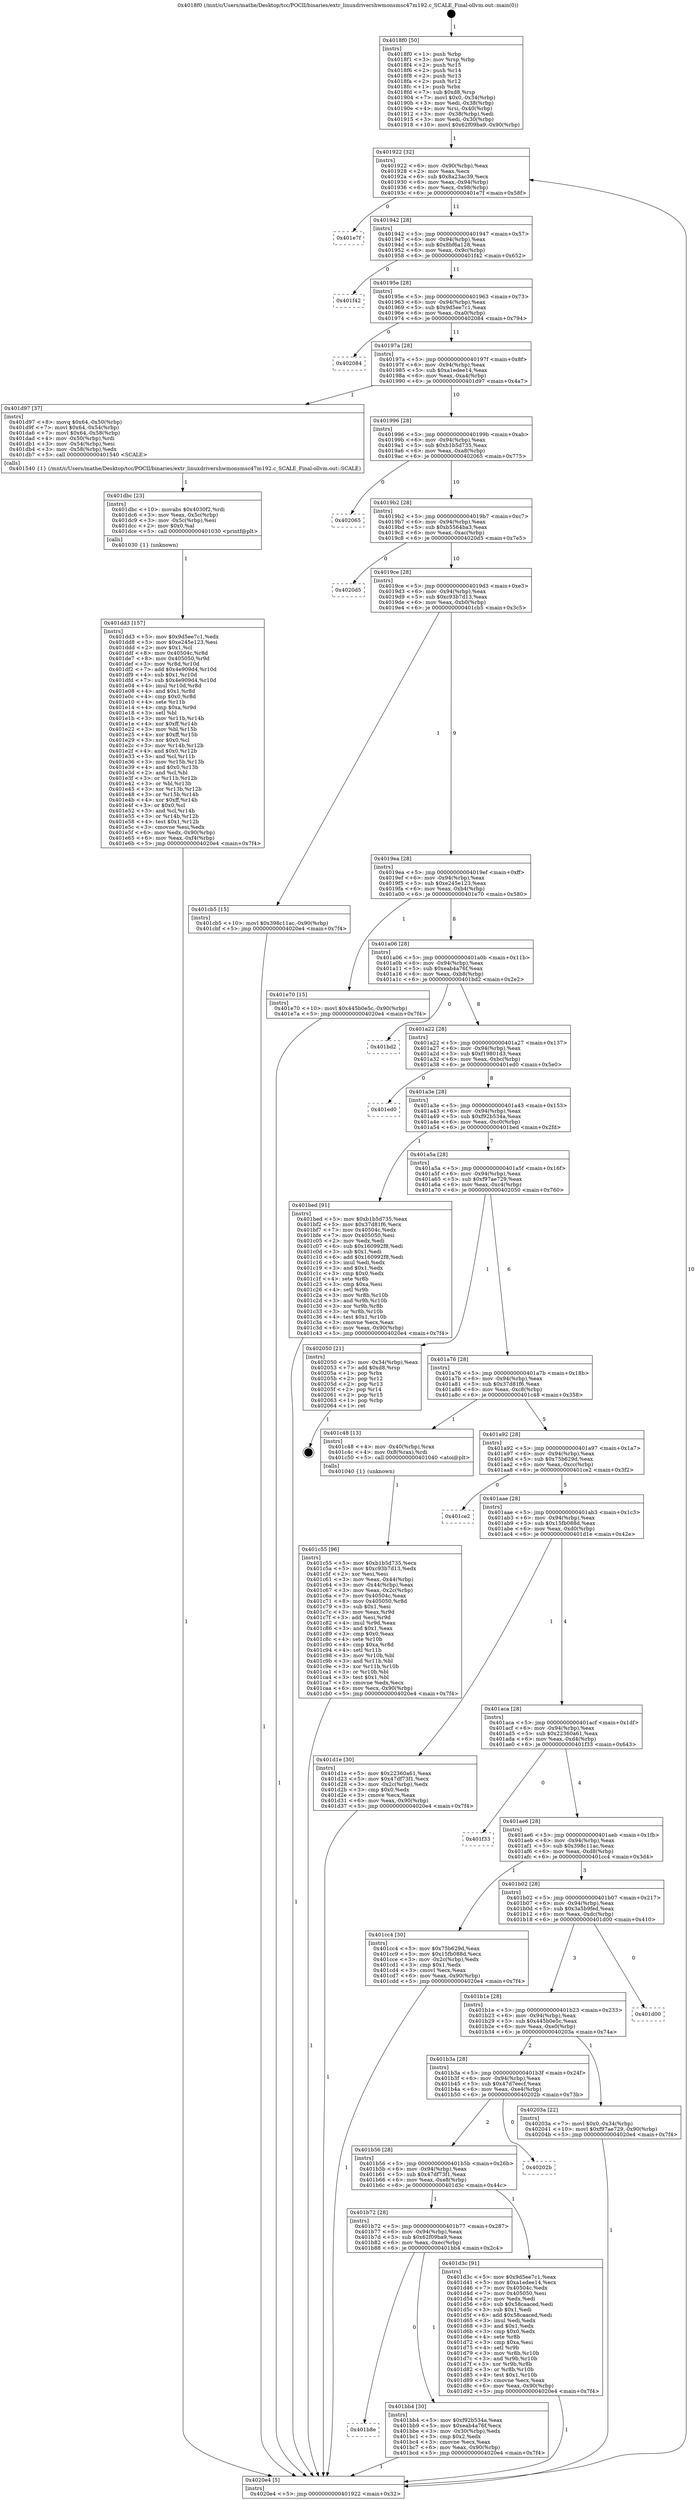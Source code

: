 digraph "0x4018f0" {
  label = "0x4018f0 (/mnt/c/Users/mathe/Desktop/tcc/POCII/binaries/extr_linuxdrivershwmonsmsc47m192.c_SCALE_Final-ollvm.out::main(0))"
  labelloc = "t"
  node[shape=record]

  Entry [label="",width=0.3,height=0.3,shape=circle,fillcolor=black,style=filled]
  "0x401922" [label="{
     0x401922 [32]\l
     | [instrs]\l
     &nbsp;&nbsp;0x401922 \<+6\>: mov -0x90(%rbp),%eax\l
     &nbsp;&nbsp;0x401928 \<+2\>: mov %eax,%ecx\l
     &nbsp;&nbsp;0x40192a \<+6\>: sub $0x8a23ac39,%ecx\l
     &nbsp;&nbsp;0x401930 \<+6\>: mov %eax,-0x94(%rbp)\l
     &nbsp;&nbsp;0x401936 \<+6\>: mov %ecx,-0x98(%rbp)\l
     &nbsp;&nbsp;0x40193c \<+6\>: je 0000000000401e7f \<main+0x58f\>\l
  }"]
  "0x401e7f" [label="{
     0x401e7f\l
  }", style=dashed]
  "0x401942" [label="{
     0x401942 [28]\l
     | [instrs]\l
     &nbsp;&nbsp;0x401942 \<+5\>: jmp 0000000000401947 \<main+0x57\>\l
     &nbsp;&nbsp;0x401947 \<+6\>: mov -0x94(%rbp),%eax\l
     &nbsp;&nbsp;0x40194d \<+5\>: sub $0x8bf6a128,%eax\l
     &nbsp;&nbsp;0x401952 \<+6\>: mov %eax,-0x9c(%rbp)\l
     &nbsp;&nbsp;0x401958 \<+6\>: je 0000000000401f42 \<main+0x652\>\l
  }"]
  Exit [label="",width=0.3,height=0.3,shape=circle,fillcolor=black,style=filled,peripheries=2]
  "0x401f42" [label="{
     0x401f42\l
  }", style=dashed]
  "0x40195e" [label="{
     0x40195e [28]\l
     | [instrs]\l
     &nbsp;&nbsp;0x40195e \<+5\>: jmp 0000000000401963 \<main+0x73\>\l
     &nbsp;&nbsp;0x401963 \<+6\>: mov -0x94(%rbp),%eax\l
     &nbsp;&nbsp;0x401969 \<+5\>: sub $0x9d5ee7c1,%eax\l
     &nbsp;&nbsp;0x40196e \<+6\>: mov %eax,-0xa0(%rbp)\l
     &nbsp;&nbsp;0x401974 \<+6\>: je 0000000000402084 \<main+0x794\>\l
  }"]
  "0x401dd3" [label="{
     0x401dd3 [157]\l
     | [instrs]\l
     &nbsp;&nbsp;0x401dd3 \<+5\>: mov $0x9d5ee7c1,%edx\l
     &nbsp;&nbsp;0x401dd8 \<+5\>: mov $0xe245e123,%esi\l
     &nbsp;&nbsp;0x401ddd \<+2\>: mov $0x1,%cl\l
     &nbsp;&nbsp;0x401ddf \<+8\>: mov 0x40504c,%r8d\l
     &nbsp;&nbsp;0x401de7 \<+8\>: mov 0x405050,%r9d\l
     &nbsp;&nbsp;0x401def \<+3\>: mov %r8d,%r10d\l
     &nbsp;&nbsp;0x401df2 \<+7\>: add $0x4e909d4,%r10d\l
     &nbsp;&nbsp;0x401df9 \<+4\>: sub $0x1,%r10d\l
     &nbsp;&nbsp;0x401dfd \<+7\>: sub $0x4e909d4,%r10d\l
     &nbsp;&nbsp;0x401e04 \<+4\>: imul %r10d,%r8d\l
     &nbsp;&nbsp;0x401e08 \<+4\>: and $0x1,%r8d\l
     &nbsp;&nbsp;0x401e0c \<+4\>: cmp $0x0,%r8d\l
     &nbsp;&nbsp;0x401e10 \<+4\>: sete %r11b\l
     &nbsp;&nbsp;0x401e14 \<+4\>: cmp $0xa,%r9d\l
     &nbsp;&nbsp;0x401e18 \<+3\>: setl %bl\l
     &nbsp;&nbsp;0x401e1b \<+3\>: mov %r11b,%r14b\l
     &nbsp;&nbsp;0x401e1e \<+4\>: xor $0xff,%r14b\l
     &nbsp;&nbsp;0x401e22 \<+3\>: mov %bl,%r15b\l
     &nbsp;&nbsp;0x401e25 \<+4\>: xor $0xff,%r15b\l
     &nbsp;&nbsp;0x401e29 \<+3\>: xor $0x0,%cl\l
     &nbsp;&nbsp;0x401e2c \<+3\>: mov %r14b,%r12b\l
     &nbsp;&nbsp;0x401e2f \<+4\>: and $0x0,%r12b\l
     &nbsp;&nbsp;0x401e33 \<+3\>: and %cl,%r11b\l
     &nbsp;&nbsp;0x401e36 \<+3\>: mov %r15b,%r13b\l
     &nbsp;&nbsp;0x401e39 \<+4\>: and $0x0,%r13b\l
     &nbsp;&nbsp;0x401e3d \<+2\>: and %cl,%bl\l
     &nbsp;&nbsp;0x401e3f \<+3\>: or %r11b,%r12b\l
     &nbsp;&nbsp;0x401e42 \<+3\>: or %bl,%r13b\l
     &nbsp;&nbsp;0x401e45 \<+3\>: xor %r13b,%r12b\l
     &nbsp;&nbsp;0x401e48 \<+3\>: or %r15b,%r14b\l
     &nbsp;&nbsp;0x401e4b \<+4\>: xor $0xff,%r14b\l
     &nbsp;&nbsp;0x401e4f \<+3\>: or $0x0,%cl\l
     &nbsp;&nbsp;0x401e52 \<+3\>: and %cl,%r14b\l
     &nbsp;&nbsp;0x401e55 \<+3\>: or %r14b,%r12b\l
     &nbsp;&nbsp;0x401e58 \<+4\>: test $0x1,%r12b\l
     &nbsp;&nbsp;0x401e5c \<+3\>: cmovne %esi,%edx\l
     &nbsp;&nbsp;0x401e5f \<+6\>: mov %edx,-0x90(%rbp)\l
     &nbsp;&nbsp;0x401e65 \<+6\>: mov %eax,-0xf4(%rbp)\l
     &nbsp;&nbsp;0x401e6b \<+5\>: jmp 00000000004020e4 \<main+0x7f4\>\l
  }"]
  "0x402084" [label="{
     0x402084\l
  }", style=dashed]
  "0x40197a" [label="{
     0x40197a [28]\l
     | [instrs]\l
     &nbsp;&nbsp;0x40197a \<+5\>: jmp 000000000040197f \<main+0x8f\>\l
     &nbsp;&nbsp;0x40197f \<+6\>: mov -0x94(%rbp),%eax\l
     &nbsp;&nbsp;0x401985 \<+5\>: sub $0xa1edee14,%eax\l
     &nbsp;&nbsp;0x40198a \<+6\>: mov %eax,-0xa4(%rbp)\l
     &nbsp;&nbsp;0x401990 \<+6\>: je 0000000000401d97 \<main+0x4a7\>\l
  }"]
  "0x401dbc" [label="{
     0x401dbc [23]\l
     | [instrs]\l
     &nbsp;&nbsp;0x401dbc \<+10\>: movabs $0x4030f2,%rdi\l
     &nbsp;&nbsp;0x401dc6 \<+3\>: mov %eax,-0x5c(%rbp)\l
     &nbsp;&nbsp;0x401dc9 \<+3\>: mov -0x5c(%rbp),%esi\l
     &nbsp;&nbsp;0x401dcc \<+2\>: mov $0x0,%al\l
     &nbsp;&nbsp;0x401dce \<+5\>: call 0000000000401030 \<printf@plt\>\l
     | [calls]\l
     &nbsp;&nbsp;0x401030 \{1\} (unknown)\l
  }"]
  "0x401d97" [label="{
     0x401d97 [37]\l
     | [instrs]\l
     &nbsp;&nbsp;0x401d97 \<+8\>: movq $0x64,-0x50(%rbp)\l
     &nbsp;&nbsp;0x401d9f \<+7\>: movl $0x64,-0x54(%rbp)\l
     &nbsp;&nbsp;0x401da6 \<+7\>: movl $0x64,-0x58(%rbp)\l
     &nbsp;&nbsp;0x401dad \<+4\>: mov -0x50(%rbp),%rdi\l
     &nbsp;&nbsp;0x401db1 \<+3\>: mov -0x54(%rbp),%esi\l
     &nbsp;&nbsp;0x401db4 \<+3\>: mov -0x58(%rbp),%edx\l
     &nbsp;&nbsp;0x401db7 \<+5\>: call 0000000000401540 \<SCALE\>\l
     | [calls]\l
     &nbsp;&nbsp;0x401540 \{1\} (/mnt/c/Users/mathe/Desktop/tcc/POCII/binaries/extr_linuxdrivershwmonsmsc47m192.c_SCALE_Final-ollvm.out::SCALE)\l
  }"]
  "0x401996" [label="{
     0x401996 [28]\l
     | [instrs]\l
     &nbsp;&nbsp;0x401996 \<+5\>: jmp 000000000040199b \<main+0xab\>\l
     &nbsp;&nbsp;0x40199b \<+6\>: mov -0x94(%rbp),%eax\l
     &nbsp;&nbsp;0x4019a1 \<+5\>: sub $0xb1b5d735,%eax\l
     &nbsp;&nbsp;0x4019a6 \<+6\>: mov %eax,-0xa8(%rbp)\l
     &nbsp;&nbsp;0x4019ac \<+6\>: je 0000000000402065 \<main+0x775\>\l
  }"]
  "0x401c55" [label="{
     0x401c55 [96]\l
     | [instrs]\l
     &nbsp;&nbsp;0x401c55 \<+5\>: mov $0xb1b5d735,%ecx\l
     &nbsp;&nbsp;0x401c5a \<+5\>: mov $0xc93b7d13,%edx\l
     &nbsp;&nbsp;0x401c5f \<+2\>: xor %esi,%esi\l
     &nbsp;&nbsp;0x401c61 \<+3\>: mov %eax,-0x44(%rbp)\l
     &nbsp;&nbsp;0x401c64 \<+3\>: mov -0x44(%rbp),%eax\l
     &nbsp;&nbsp;0x401c67 \<+3\>: mov %eax,-0x2c(%rbp)\l
     &nbsp;&nbsp;0x401c6a \<+7\>: mov 0x40504c,%eax\l
     &nbsp;&nbsp;0x401c71 \<+8\>: mov 0x405050,%r8d\l
     &nbsp;&nbsp;0x401c79 \<+3\>: sub $0x1,%esi\l
     &nbsp;&nbsp;0x401c7c \<+3\>: mov %eax,%r9d\l
     &nbsp;&nbsp;0x401c7f \<+3\>: add %esi,%r9d\l
     &nbsp;&nbsp;0x401c82 \<+4\>: imul %r9d,%eax\l
     &nbsp;&nbsp;0x401c86 \<+3\>: and $0x1,%eax\l
     &nbsp;&nbsp;0x401c89 \<+3\>: cmp $0x0,%eax\l
     &nbsp;&nbsp;0x401c8c \<+4\>: sete %r10b\l
     &nbsp;&nbsp;0x401c90 \<+4\>: cmp $0xa,%r8d\l
     &nbsp;&nbsp;0x401c94 \<+4\>: setl %r11b\l
     &nbsp;&nbsp;0x401c98 \<+3\>: mov %r10b,%bl\l
     &nbsp;&nbsp;0x401c9b \<+3\>: and %r11b,%bl\l
     &nbsp;&nbsp;0x401c9e \<+3\>: xor %r11b,%r10b\l
     &nbsp;&nbsp;0x401ca1 \<+3\>: or %r10b,%bl\l
     &nbsp;&nbsp;0x401ca4 \<+3\>: test $0x1,%bl\l
     &nbsp;&nbsp;0x401ca7 \<+3\>: cmovne %edx,%ecx\l
     &nbsp;&nbsp;0x401caa \<+6\>: mov %ecx,-0x90(%rbp)\l
     &nbsp;&nbsp;0x401cb0 \<+5\>: jmp 00000000004020e4 \<main+0x7f4\>\l
  }"]
  "0x402065" [label="{
     0x402065\l
  }", style=dashed]
  "0x4019b2" [label="{
     0x4019b2 [28]\l
     | [instrs]\l
     &nbsp;&nbsp;0x4019b2 \<+5\>: jmp 00000000004019b7 \<main+0xc7\>\l
     &nbsp;&nbsp;0x4019b7 \<+6\>: mov -0x94(%rbp),%eax\l
     &nbsp;&nbsp;0x4019bd \<+5\>: sub $0xb5564ba3,%eax\l
     &nbsp;&nbsp;0x4019c2 \<+6\>: mov %eax,-0xac(%rbp)\l
     &nbsp;&nbsp;0x4019c8 \<+6\>: je 00000000004020d5 \<main+0x7e5\>\l
  }"]
  "0x4018f0" [label="{
     0x4018f0 [50]\l
     | [instrs]\l
     &nbsp;&nbsp;0x4018f0 \<+1\>: push %rbp\l
     &nbsp;&nbsp;0x4018f1 \<+3\>: mov %rsp,%rbp\l
     &nbsp;&nbsp;0x4018f4 \<+2\>: push %r15\l
     &nbsp;&nbsp;0x4018f6 \<+2\>: push %r14\l
     &nbsp;&nbsp;0x4018f8 \<+2\>: push %r13\l
     &nbsp;&nbsp;0x4018fa \<+2\>: push %r12\l
     &nbsp;&nbsp;0x4018fc \<+1\>: push %rbx\l
     &nbsp;&nbsp;0x4018fd \<+7\>: sub $0xd8,%rsp\l
     &nbsp;&nbsp;0x401904 \<+7\>: movl $0x0,-0x34(%rbp)\l
     &nbsp;&nbsp;0x40190b \<+3\>: mov %edi,-0x38(%rbp)\l
     &nbsp;&nbsp;0x40190e \<+4\>: mov %rsi,-0x40(%rbp)\l
     &nbsp;&nbsp;0x401912 \<+3\>: mov -0x38(%rbp),%edi\l
     &nbsp;&nbsp;0x401915 \<+3\>: mov %edi,-0x30(%rbp)\l
     &nbsp;&nbsp;0x401918 \<+10\>: movl $0x62f09ba9,-0x90(%rbp)\l
  }"]
  "0x4020d5" [label="{
     0x4020d5\l
  }", style=dashed]
  "0x4019ce" [label="{
     0x4019ce [28]\l
     | [instrs]\l
     &nbsp;&nbsp;0x4019ce \<+5\>: jmp 00000000004019d3 \<main+0xe3\>\l
     &nbsp;&nbsp;0x4019d3 \<+6\>: mov -0x94(%rbp),%eax\l
     &nbsp;&nbsp;0x4019d9 \<+5\>: sub $0xc93b7d13,%eax\l
     &nbsp;&nbsp;0x4019de \<+6\>: mov %eax,-0xb0(%rbp)\l
     &nbsp;&nbsp;0x4019e4 \<+6\>: je 0000000000401cb5 \<main+0x3c5\>\l
  }"]
  "0x4020e4" [label="{
     0x4020e4 [5]\l
     | [instrs]\l
     &nbsp;&nbsp;0x4020e4 \<+5\>: jmp 0000000000401922 \<main+0x32\>\l
  }"]
  "0x401cb5" [label="{
     0x401cb5 [15]\l
     | [instrs]\l
     &nbsp;&nbsp;0x401cb5 \<+10\>: movl $0x398c11ac,-0x90(%rbp)\l
     &nbsp;&nbsp;0x401cbf \<+5\>: jmp 00000000004020e4 \<main+0x7f4\>\l
  }"]
  "0x4019ea" [label="{
     0x4019ea [28]\l
     | [instrs]\l
     &nbsp;&nbsp;0x4019ea \<+5\>: jmp 00000000004019ef \<main+0xff\>\l
     &nbsp;&nbsp;0x4019ef \<+6\>: mov -0x94(%rbp),%eax\l
     &nbsp;&nbsp;0x4019f5 \<+5\>: sub $0xe245e123,%eax\l
     &nbsp;&nbsp;0x4019fa \<+6\>: mov %eax,-0xb4(%rbp)\l
     &nbsp;&nbsp;0x401a00 \<+6\>: je 0000000000401e70 \<main+0x580\>\l
  }"]
  "0x401b8e" [label="{
     0x401b8e\l
  }", style=dashed]
  "0x401e70" [label="{
     0x401e70 [15]\l
     | [instrs]\l
     &nbsp;&nbsp;0x401e70 \<+10\>: movl $0x445b0e5c,-0x90(%rbp)\l
     &nbsp;&nbsp;0x401e7a \<+5\>: jmp 00000000004020e4 \<main+0x7f4\>\l
  }"]
  "0x401a06" [label="{
     0x401a06 [28]\l
     | [instrs]\l
     &nbsp;&nbsp;0x401a06 \<+5\>: jmp 0000000000401a0b \<main+0x11b\>\l
     &nbsp;&nbsp;0x401a0b \<+6\>: mov -0x94(%rbp),%eax\l
     &nbsp;&nbsp;0x401a11 \<+5\>: sub $0xeab4a76f,%eax\l
     &nbsp;&nbsp;0x401a16 \<+6\>: mov %eax,-0xb8(%rbp)\l
     &nbsp;&nbsp;0x401a1c \<+6\>: je 0000000000401bd2 \<main+0x2e2\>\l
  }"]
  "0x401bb4" [label="{
     0x401bb4 [30]\l
     | [instrs]\l
     &nbsp;&nbsp;0x401bb4 \<+5\>: mov $0xf92b534a,%eax\l
     &nbsp;&nbsp;0x401bb9 \<+5\>: mov $0xeab4a76f,%ecx\l
     &nbsp;&nbsp;0x401bbe \<+3\>: mov -0x30(%rbp),%edx\l
     &nbsp;&nbsp;0x401bc1 \<+3\>: cmp $0x2,%edx\l
     &nbsp;&nbsp;0x401bc4 \<+3\>: cmovne %ecx,%eax\l
     &nbsp;&nbsp;0x401bc7 \<+6\>: mov %eax,-0x90(%rbp)\l
     &nbsp;&nbsp;0x401bcd \<+5\>: jmp 00000000004020e4 \<main+0x7f4\>\l
  }"]
  "0x401bd2" [label="{
     0x401bd2\l
  }", style=dashed]
  "0x401a22" [label="{
     0x401a22 [28]\l
     | [instrs]\l
     &nbsp;&nbsp;0x401a22 \<+5\>: jmp 0000000000401a27 \<main+0x137\>\l
     &nbsp;&nbsp;0x401a27 \<+6\>: mov -0x94(%rbp),%eax\l
     &nbsp;&nbsp;0x401a2d \<+5\>: sub $0xf19801d3,%eax\l
     &nbsp;&nbsp;0x401a32 \<+6\>: mov %eax,-0xbc(%rbp)\l
     &nbsp;&nbsp;0x401a38 \<+6\>: je 0000000000401ed0 \<main+0x5e0\>\l
  }"]
  "0x401b72" [label="{
     0x401b72 [28]\l
     | [instrs]\l
     &nbsp;&nbsp;0x401b72 \<+5\>: jmp 0000000000401b77 \<main+0x287\>\l
     &nbsp;&nbsp;0x401b77 \<+6\>: mov -0x94(%rbp),%eax\l
     &nbsp;&nbsp;0x401b7d \<+5\>: sub $0x62f09ba9,%eax\l
     &nbsp;&nbsp;0x401b82 \<+6\>: mov %eax,-0xec(%rbp)\l
     &nbsp;&nbsp;0x401b88 \<+6\>: je 0000000000401bb4 \<main+0x2c4\>\l
  }"]
  "0x401ed0" [label="{
     0x401ed0\l
  }", style=dashed]
  "0x401a3e" [label="{
     0x401a3e [28]\l
     | [instrs]\l
     &nbsp;&nbsp;0x401a3e \<+5\>: jmp 0000000000401a43 \<main+0x153\>\l
     &nbsp;&nbsp;0x401a43 \<+6\>: mov -0x94(%rbp),%eax\l
     &nbsp;&nbsp;0x401a49 \<+5\>: sub $0xf92b534a,%eax\l
     &nbsp;&nbsp;0x401a4e \<+6\>: mov %eax,-0xc0(%rbp)\l
     &nbsp;&nbsp;0x401a54 \<+6\>: je 0000000000401bed \<main+0x2fd\>\l
  }"]
  "0x401d3c" [label="{
     0x401d3c [91]\l
     | [instrs]\l
     &nbsp;&nbsp;0x401d3c \<+5\>: mov $0x9d5ee7c1,%eax\l
     &nbsp;&nbsp;0x401d41 \<+5\>: mov $0xa1edee14,%ecx\l
     &nbsp;&nbsp;0x401d46 \<+7\>: mov 0x40504c,%edx\l
     &nbsp;&nbsp;0x401d4d \<+7\>: mov 0x405050,%esi\l
     &nbsp;&nbsp;0x401d54 \<+2\>: mov %edx,%edi\l
     &nbsp;&nbsp;0x401d56 \<+6\>: sub $0x58caaced,%edi\l
     &nbsp;&nbsp;0x401d5c \<+3\>: sub $0x1,%edi\l
     &nbsp;&nbsp;0x401d5f \<+6\>: add $0x58caaced,%edi\l
     &nbsp;&nbsp;0x401d65 \<+3\>: imul %edi,%edx\l
     &nbsp;&nbsp;0x401d68 \<+3\>: and $0x1,%edx\l
     &nbsp;&nbsp;0x401d6b \<+3\>: cmp $0x0,%edx\l
     &nbsp;&nbsp;0x401d6e \<+4\>: sete %r8b\l
     &nbsp;&nbsp;0x401d72 \<+3\>: cmp $0xa,%esi\l
     &nbsp;&nbsp;0x401d75 \<+4\>: setl %r9b\l
     &nbsp;&nbsp;0x401d79 \<+3\>: mov %r8b,%r10b\l
     &nbsp;&nbsp;0x401d7c \<+3\>: and %r9b,%r10b\l
     &nbsp;&nbsp;0x401d7f \<+3\>: xor %r9b,%r8b\l
     &nbsp;&nbsp;0x401d82 \<+3\>: or %r8b,%r10b\l
     &nbsp;&nbsp;0x401d85 \<+4\>: test $0x1,%r10b\l
     &nbsp;&nbsp;0x401d89 \<+3\>: cmovne %ecx,%eax\l
     &nbsp;&nbsp;0x401d8c \<+6\>: mov %eax,-0x90(%rbp)\l
     &nbsp;&nbsp;0x401d92 \<+5\>: jmp 00000000004020e4 \<main+0x7f4\>\l
  }"]
  "0x401bed" [label="{
     0x401bed [91]\l
     | [instrs]\l
     &nbsp;&nbsp;0x401bed \<+5\>: mov $0xb1b5d735,%eax\l
     &nbsp;&nbsp;0x401bf2 \<+5\>: mov $0x37d81f6,%ecx\l
     &nbsp;&nbsp;0x401bf7 \<+7\>: mov 0x40504c,%edx\l
     &nbsp;&nbsp;0x401bfe \<+7\>: mov 0x405050,%esi\l
     &nbsp;&nbsp;0x401c05 \<+2\>: mov %edx,%edi\l
     &nbsp;&nbsp;0x401c07 \<+6\>: sub $0x160992f8,%edi\l
     &nbsp;&nbsp;0x401c0d \<+3\>: sub $0x1,%edi\l
     &nbsp;&nbsp;0x401c10 \<+6\>: add $0x160992f8,%edi\l
     &nbsp;&nbsp;0x401c16 \<+3\>: imul %edi,%edx\l
     &nbsp;&nbsp;0x401c19 \<+3\>: and $0x1,%edx\l
     &nbsp;&nbsp;0x401c1c \<+3\>: cmp $0x0,%edx\l
     &nbsp;&nbsp;0x401c1f \<+4\>: sete %r8b\l
     &nbsp;&nbsp;0x401c23 \<+3\>: cmp $0xa,%esi\l
     &nbsp;&nbsp;0x401c26 \<+4\>: setl %r9b\l
     &nbsp;&nbsp;0x401c2a \<+3\>: mov %r8b,%r10b\l
     &nbsp;&nbsp;0x401c2d \<+3\>: and %r9b,%r10b\l
     &nbsp;&nbsp;0x401c30 \<+3\>: xor %r9b,%r8b\l
     &nbsp;&nbsp;0x401c33 \<+3\>: or %r8b,%r10b\l
     &nbsp;&nbsp;0x401c36 \<+4\>: test $0x1,%r10b\l
     &nbsp;&nbsp;0x401c3a \<+3\>: cmovne %ecx,%eax\l
     &nbsp;&nbsp;0x401c3d \<+6\>: mov %eax,-0x90(%rbp)\l
     &nbsp;&nbsp;0x401c43 \<+5\>: jmp 00000000004020e4 \<main+0x7f4\>\l
  }"]
  "0x401a5a" [label="{
     0x401a5a [28]\l
     | [instrs]\l
     &nbsp;&nbsp;0x401a5a \<+5\>: jmp 0000000000401a5f \<main+0x16f\>\l
     &nbsp;&nbsp;0x401a5f \<+6\>: mov -0x94(%rbp),%eax\l
     &nbsp;&nbsp;0x401a65 \<+5\>: sub $0xf97ae729,%eax\l
     &nbsp;&nbsp;0x401a6a \<+6\>: mov %eax,-0xc4(%rbp)\l
     &nbsp;&nbsp;0x401a70 \<+6\>: je 0000000000402050 \<main+0x760\>\l
  }"]
  "0x401b56" [label="{
     0x401b56 [28]\l
     | [instrs]\l
     &nbsp;&nbsp;0x401b56 \<+5\>: jmp 0000000000401b5b \<main+0x26b\>\l
     &nbsp;&nbsp;0x401b5b \<+6\>: mov -0x94(%rbp),%eax\l
     &nbsp;&nbsp;0x401b61 \<+5\>: sub $0x47df73f1,%eax\l
     &nbsp;&nbsp;0x401b66 \<+6\>: mov %eax,-0xe8(%rbp)\l
     &nbsp;&nbsp;0x401b6c \<+6\>: je 0000000000401d3c \<main+0x44c\>\l
  }"]
  "0x402050" [label="{
     0x402050 [21]\l
     | [instrs]\l
     &nbsp;&nbsp;0x402050 \<+3\>: mov -0x34(%rbp),%eax\l
     &nbsp;&nbsp;0x402053 \<+7\>: add $0xd8,%rsp\l
     &nbsp;&nbsp;0x40205a \<+1\>: pop %rbx\l
     &nbsp;&nbsp;0x40205b \<+2\>: pop %r12\l
     &nbsp;&nbsp;0x40205d \<+2\>: pop %r13\l
     &nbsp;&nbsp;0x40205f \<+2\>: pop %r14\l
     &nbsp;&nbsp;0x402061 \<+2\>: pop %r15\l
     &nbsp;&nbsp;0x402063 \<+1\>: pop %rbp\l
     &nbsp;&nbsp;0x402064 \<+1\>: ret\l
  }"]
  "0x401a76" [label="{
     0x401a76 [28]\l
     | [instrs]\l
     &nbsp;&nbsp;0x401a76 \<+5\>: jmp 0000000000401a7b \<main+0x18b\>\l
     &nbsp;&nbsp;0x401a7b \<+6\>: mov -0x94(%rbp),%eax\l
     &nbsp;&nbsp;0x401a81 \<+5\>: sub $0x37d81f6,%eax\l
     &nbsp;&nbsp;0x401a86 \<+6\>: mov %eax,-0xc8(%rbp)\l
     &nbsp;&nbsp;0x401a8c \<+6\>: je 0000000000401c48 \<main+0x358\>\l
  }"]
  "0x40202b" [label="{
     0x40202b\l
  }", style=dashed]
  "0x401c48" [label="{
     0x401c48 [13]\l
     | [instrs]\l
     &nbsp;&nbsp;0x401c48 \<+4\>: mov -0x40(%rbp),%rax\l
     &nbsp;&nbsp;0x401c4c \<+4\>: mov 0x8(%rax),%rdi\l
     &nbsp;&nbsp;0x401c50 \<+5\>: call 0000000000401040 \<atoi@plt\>\l
     | [calls]\l
     &nbsp;&nbsp;0x401040 \{1\} (unknown)\l
  }"]
  "0x401a92" [label="{
     0x401a92 [28]\l
     | [instrs]\l
     &nbsp;&nbsp;0x401a92 \<+5\>: jmp 0000000000401a97 \<main+0x1a7\>\l
     &nbsp;&nbsp;0x401a97 \<+6\>: mov -0x94(%rbp),%eax\l
     &nbsp;&nbsp;0x401a9d \<+5\>: sub $0x75b629d,%eax\l
     &nbsp;&nbsp;0x401aa2 \<+6\>: mov %eax,-0xcc(%rbp)\l
     &nbsp;&nbsp;0x401aa8 \<+6\>: je 0000000000401ce2 \<main+0x3f2\>\l
  }"]
  "0x401b3a" [label="{
     0x401b3a [28]\l
     | [instrs]\l
     &nbsp;&nbsp;0x401b3a \<+5\>: jmp 0000000000401b3f \<main+0x24f\>\l
     &nbsp;&nbsp;0x401b3f \<+6\>: mov -0x94(%rbp),%eax\l
     &nbsp;&nbsp;0x401b45 \<+5\>: sub $0x47d7eecf,%eax\l
     &nbsp;&nbsp;0x401b4a \<+6\>: mov %eax,-0xe4(%rbp)\l
     &nbsp;&nbsp;0x401b50 \<+6\>: je 000000000040202b \<main+0x73b\>\l
  }"]
  "0x401ce2" [label="{
     0x401ce2\l
  }", style=dashed]
  "0x401aae" [label="{
     0x401aae [28]\l
     | [instrs]\l
     &nbsp;&nbsp;0x401aae \<+5\>: jmp 0000000000401ab3 \<main+0x1c3\>\l
     &nbsp;&nbsp;0x401ab3 \<+6\>: mov -0x94(%rbp),%eax\l
     &nbsp;&nbsp;0x401ab9 \<+5\>: sub $0x15fb088d,%eax\l
     &nbsp;&nbsp;0x401abe \<+6\>: mov %eax,-0xd0(%rbp)\l
     &nbsp;&nbsp;0x401ac4 \<+6\>: je 0000000000401d1e \<main+0x42e\>\l
  }"]
  "0x40203a" [label="{
     0x40203a [22]\l
     | [instrs]\l
     &nbsp;&nbsp;0x40203a \<+7\>: movl $0x0,-0x34(%rbp)\l
     &nbsp;&nbsp;0x402041 \<+10\>: movl $0xf97ae729,-0x90(%rbp)\l
     &nbsp;&nbsp;0x40204b \<+5\>: jmp 00000000004020e4 \<main+0x7f4\>\l
  }"]
  "0x401d1e" [label="{
     0x401d1e [30]\l
     | [instrs]\l
     &nbsp;&nbsp;0x401d1e \<+5\>: mov $0x22360a61,%eax\l
     &nbsp;&nbsp;0x401d23 \<+5\>: mov $0x47df73f1,%ecx\l
     &nbsp;&nbsp;0x401d28 \<+3\>: mov -0x2c(%rbp),%edx\l
     &nbsp;&nbsp;0x401d2b \<+3\>: cmp $0x0,%edx\l
     &nbsp;&nbsp;0x401d2e \<+3\>: cmove %ecx,%eax\l
     &nbsp;&nbsp;0x401d31 \<+6\>: mov %eax,-0x90(%rbp)\l
     &nbsp;&nbsp;0x401d37 \<+5\>: jmp 00000000004020e4 \<main+0x7f4\>\l
  }"]
  "0x401aca" [label="{
     0x401aca [28]\l
     | [instrs]\l
     &nbsp;&nbsp;0x401aca \<+5\>: jmp 0000000000401acf \<main+0x1df\>\l
     &nbsp;&nbsp;0x401acf \<+6\>: mov -0x94(%rbp),%eax\l
     &nbsp;&nbsp;0x401ad5 \<+5\>: sub $0x22360a61,%eax\l
     &nbsp;&nbsp;0x401ada \<+6\>: mov %eax,-0xd4(%rbp)\l
     &nbsp;&nbsp;0x401ae0 \<+6\>: je 0000000000401f33 \<main+0x643\>\l
  }"]
  "0x401b1e" [label="{
     0x401b1e [28]\l
     | [instrs]\l
     &nbsp;&nbsp;0x401b1e \<+5\>: jmp 0000000000401b23 \<main+0x233\>\l
     &nbsp;&nbsp;0x401b23 \<+6\>: mov -0x94(%rbp),%eax\l
     &nbsp;&nbsp;0x401b29 \<+5\>: sub $0x445b0e5c,%eax\l
     &nbsp;&nbsp;0x401b2e \<+6\>: mov %eax,-0xe0(%rbp)\l
     &nbsp;&nbsp;0x401b34 \<+6\>: je 000000000040203a \<main+0x74a\>\l
  }"]
  "0x401f33" [label="{
     0x401f33\l
  }", style=dashed]
  "0x401ae6" [label="{
     0x401ae6 [28]\l
     | [instrs]\l
     &nbsp;&nbsp;0x401ae6 \<+5\>: jmp 0000000000401aeb \<main+0x1fb\>\l
     &nbsp;&nbsp;0x401aeb \<+6\>: mov -0x94(%rbp),%eax\l
     &nbsp;&nbsp;0x401af1 \<+5\>: sub $0x398c11ac,%eax\l
     &nbsp;&nbsp;0x401af6 \<+6\>: mov %eax,-0xd8(%rbp)\l
     &nbsp;&nbsp;0x401afc \<+6\>: je 0000000000401cc4 \<main+0x3d4\>\l
  }"]
  "0x401d00" [label="{
     0x401d00\l
  }", style=dashed]
  "0x401cc4" [label="{
     0x401cc4 [30]\l
     | [instrs]\l
     &nbsp;&nbsp;0x401cc4 \<+5\>: mov $0x75b629d,%eax\l
     &nbsp;&nbsp;0x401cc9 \<+5\>: mov $0x15fb088d,%ecx\l
     &nbsp;&nbsp;0x401cce \<+3\>: mov -0x2c(%rbp),%edx\l
     &nbsp;&nbsp;0x401cd1 \<+3\>: cmp $0x1,%edx\l
     &nbsp;&nbsp;0x401cd4 \<+3\>: cmovl %ecx,%eax\l
     &nbsp;&nbsp;0x401cd7 \<+6\>: mov %eax,-0x90(%rbp)\l
     &nbsp;&nbsp;0x401cdd \<+5\>: jmp 00000000004020e4 \<main+0x7f4\>\l
  }"]
  "0x401b02" [label="{
     0x401b02 [28]\l
     | [instrs]\l
     &nbsp;&nbsp;0x401b02 \<+5\>: jmp 0000000000401b07 \<main+0x217\>\l
     &nbsp;&nbsp;0x401b07 \<+6\>: mov -0x94(%rbp),%eax\l
     &nbsp;&nbsp;0x401b0d \<+5\>: sub $0x3a5b9fed,%eax\l
     &nbsp;&nbsp;0x401b12 \<+6\>: mov %eax,-0xdc(%rbp)\l
     &nbsp;&nbsp;0x401b18 \<+6\>: je 0000000000401d00 \<main+0x410\>\l
  }"]
  Entry -> "0x4018f0" [label=" 1"]
  "0x401922" -> "0x401e7f" [label=" 0"]
  "0x401922" -> "0x401942" [label=" 11"]
  "0x402050" -> Exit [label=" 1"]
  "0x401942" -> "0x401f42" [label=" 0"]
  "0x401942" -> "0x40195e" [label=" 11"]
  "0x40203a" -> "0x4020e4" [label=" 1"]
  "0x40195e" -> "0x402084" [label=" 0"]
  "0x40195e" -> "0x40197a" [label=" 11"]
  "0x401e70" -> "0x4020e4" [label=" 1"]
  "0x40197a" -> "0x401d97" [label=" 1"]
  "0x40197a" -> "0x401996" [label=" 10"]
  "0x401dd3" -> "0x4020e4" [label=" 1"]
  "0x401996" -> "0x402065" [label=" 0"]
  "0x401996" -> "0x4019b2" [label=" 10"]
  "0x401dbc" -> "0x401dd3" [label=" 1"]
  "0x4019b2" -> "0x4020d5" [label=" 0"]
  "0x4019b2" -> "0x4019ce" [label=" 10"]
  "0x401d97" -> "0x401dbc" [label=" 1"]
  "0x4019ce" -> "0x401cb5" [label=" 1"]
  "0x4019ce" -> "0x4019ea" [label=" 9"]
  "0x401d3c" -> "0x4020e4" [label=" 1"]
  "0x4019ea" -> "0x401e70" [label=" 1"]
  "0x4019ea" -> "0x401a06" [label=" 8"]
  "0x401d1e" -> "0x4020e4" [label=" 1"]
  "0x401a06" -> "0x401bd2" [label=" 0"]
  "0x401a06" -> "0x401a22" [label=" 8"]
  "0x401cc4" -> "0x4020e4" [label=" 1"]
  "0x401a22" -> "0x401ed0" [label=" 0"]
  "0x401a22" -> "0x401a3e" [label=" 8"]
  "0x401c55" -> "0x4020e4" [label=" 1"]
  "0x401a3e" -> "0x401bed" [label=" 1"]
  "0x401a3e" -> "0x401a5a" [label=" 7"]
  "0x401c48" -> "0x401c55" [label=" 1"]
  "0x401a5a" -> "0x402050" [label=" 1"]
  "0x401a5a" -> "0x401a76" [label=" 6"]
  "0x4020e4" -> "0x401922" [label=" 10"]
  "0x401a76" -> "0x401c48" [label=" 1"]
  "0x401a76" -> "0x401a92" [label=" 5"]
  "0x4018f0" -> "0x401922" [label=" 1"]
  "0x401a92" -> "0x401ce2" [label=" 0"]
  "0x401a92" -> "0x401aae" [label=" 5"]
  "0x401b72" -> "0x401b8e" [label=" 0"]
  "0x401aae" -> "0x401d1e" [label=" 1"]
  "0x401aae" -> "0x401aca" [label=" 4"]
  "0x401b72" -> "0x401bb4" [label=" 1"]
  "0x401aca" -> "0x401f33" [label=" 0"]
  "0x401aca" -> "0x401ae6" [label=" 4"]
  "0x401b56" -> "0x401b72" [label=" 1"]
  "0x401ae6" -> "0x401cc4" [label=" 1"]
  "0x401ae6" -> "0x401b02" [label=" 3"]
  "0x401b56" -> "0x401d3c" [label=" 1"]
  "0x401b02" -> "0x401d00" [label=" 0"]
  "0x401b02" -> "0x401b1e" [label=" 3"]
  "0x401cb5" -> "0x4020e4" [label=" 1"]
  "0x401b1e" -> "0x40203a" [label=" 1"]
  "0x401b1e" -> "0x401b3a" [label=" 2"]
  "0x401bb4" -> "0x4020e4" [label=" 1"]
  "0x401b3a" -> "0x40202b" [label=" 0"]
  "0x401b3a" -> "0x401b56" [label=" 2"]
  "0x401bed" -> "0x4020e4" [label=" 1"]
}
